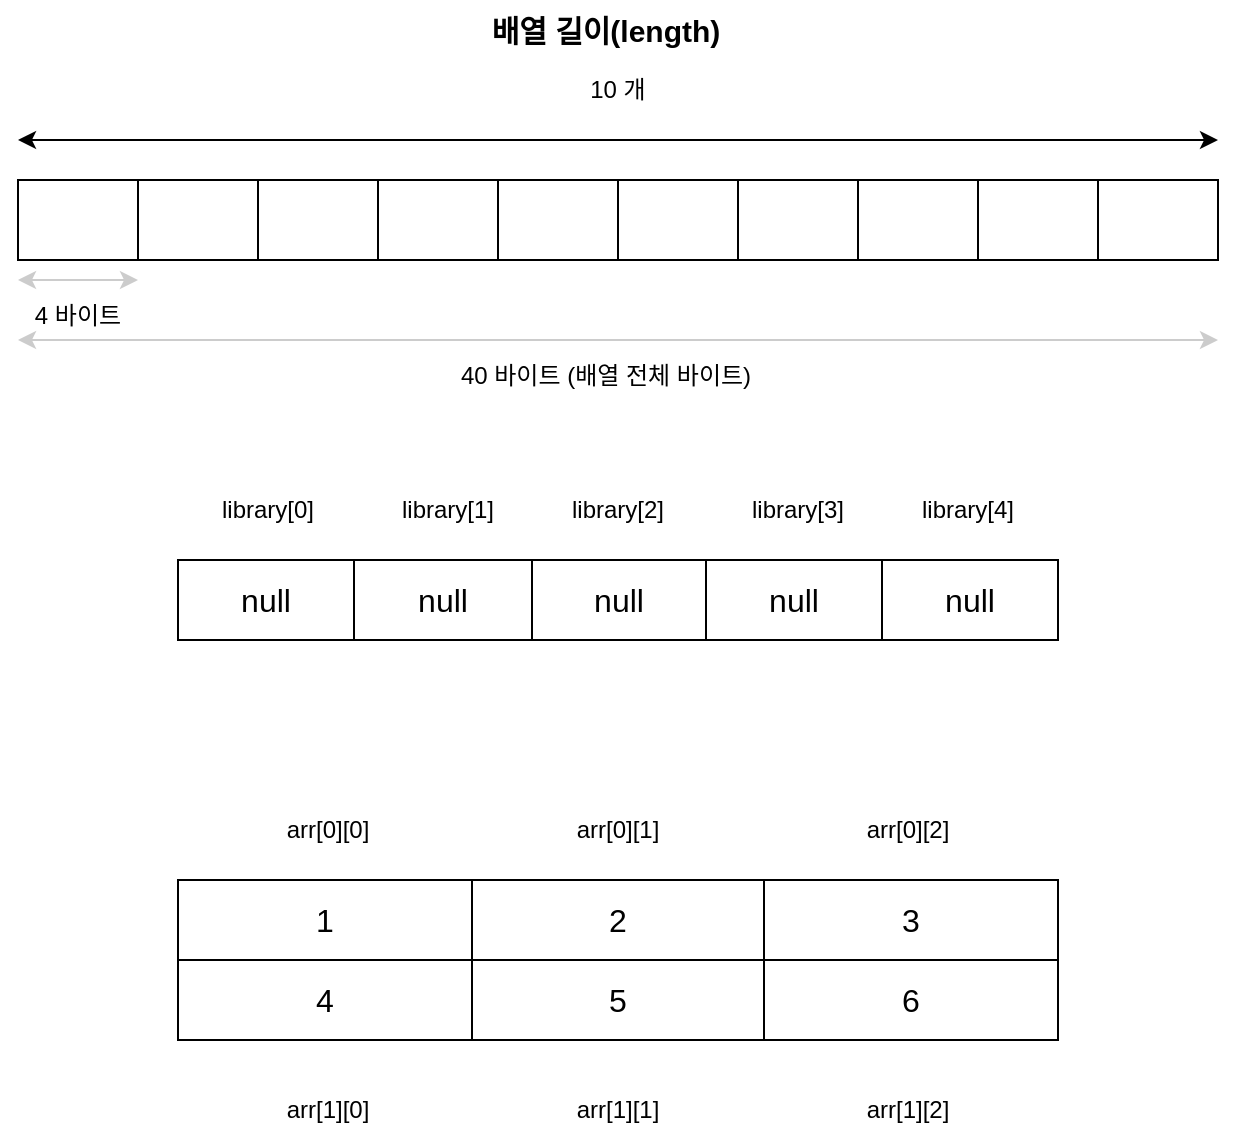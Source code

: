 <mxfile version="22.0.2" type="device">
  <diagram name="페이지-1" id="LxDthyqH6iBjdwmtmywA">
    <mxGraphModel dx="1100" dy="809" grid="1" gridSize="10" guides="1" tooltips="1" connect="1" arrows="1" fold="1" page="1" pageScale="1" pageWidth="827" pageHeight="1169" math="0" shadow="0">
      <root>
        <mxCell id="0" />
        <mxCell id="1" parent="0" />
        <mxCell id="ekZ0UK3QLFoGiUCUk67n-57" value="" style="group" vertex="1" connectable="0" parent="1">
          <mxGeometry x="120" width="600" height="203" as="geometry" />
        </mxCell>
        <mxCell id="ekZ0UK3QLFoGiUCUk67n-1" value="" style="shape=table;startSize=0;container=1;collapsible=0;childLayout=tableLayout;fontSize=16;" vertex="1" parent="ekZ0UK3QLFoGiUCUk67n-57">
          <mxGeometry y="90" width="600" height="40" as="geometry" />
        </mxCell>
        <mxCell id="ekZ0UK3QLFoGiUCUk67n-2" value="" style="shape=tableRow;horizontal=0;startSize=0;swimlaneHead=0;swimlaneBody=0;strokeColor=inherit;top=0;left=0;bottom=0;right=0;collapsible=0;dropTarget=0;fillColor=none;points=[[0,0.5],[1,0.5]];portConstraint=eastwest;fontSize=16;" vertex="1" parent="ekZ0UK3QLFoGiUCUk67n-1">
          <mxGeometry width="600" height="40" as="geometry" />
        </mxCell>
        <mxCell id="ekZ0UK3QLFoGiUCUk67n-3" value="" style="shape=partialRectangle;html=1;whiteSpace=wrap;connectable=0;strokeColor=inherit;overflow=hidden;fillColor=none;top=0;left=0;bottom=0;right=0;pointerEvents=1;fontSize=16;" vertex="1" parent="ekZ0UK3QLFoGiUCUk67n-2">
          <mxGeometry width="60" height="40" as="geometry">
            <mxRectangle width="60" height="40" as="alternateBounds" />
          </mxGeometry>
        </mxCell>
        <mxCell id="ekZ0UK3QLFoGiUCUk67n-4" value="" style="shape=partialRectangle;html=1;whiteSpace=wrap;connectable=0;strokeColor=inherit;overflow=hidden;fillColor=none;top=0;left=0;bottom=0;right=0;pointerEvents=1;fontSize=16;" vertex="1" parent="ekZ0UK3QLFoGiUCUk67n-2">
          <mxGeometry x="60" width="60" height="40" as="geometry">
            <mxRectangle width="60" height="40" as="alternateBounds" />
          </mxGeometry>
        </mxCell>
        <mxCell id="ekZ0UK3QLFoGiUCUk67n-5" value="" style="shape=partialRectangle;html=1;whiteSpace=wrap;connectable=0;strokeColor=inherit;overflow=hidden;fillColor=none;top=0;left=0;bottom=0;right=0;pointerEvents=1;fontSize=16;" vertex="1" parent="ekZ0UK3QLFoGiUCUk67n-2">
          <mxGeometry x="120" width="60" height="40" as="geometry">
            <mxRectangle width="60" height="40" as="alternateBounds" />
          </mxGeometry>
        </mxCell>
        <mxCell id="ekZ0UK3QLFoGiUCUk67n-14" style="shape=partialRectangle;html=1;whiteSpace=wrap;connectable=0;strokeColor=inherit;overflow=hidden;fillColor=none;top=0;left=0;bottom=0;right=0;pointerEvents=1;fontSize=16;" vertex="1" parent="ekZ0UK3QLFoGiUCUk67n-2">
          <mxGeometry x="180" width="60" height="40" as="geometry">
            <mxRectangle width="60" height="40" as="alternateBounds" />
          </mxGeometry>
        </mxCell>
        <mxCell id="ekZ0UK3QLFoGiUCUk67n-15" style="shape=partialRectangle;html=1;whiteSpace=wrap;connectable=0;strokeColor=inherit;overflow=hidden;fillColor=none;top=0;left=0;bottom=0;right=0;pointerEvents=1;fontSize=16;" vertex="1" parent="ekZ0UK3QLFoGiUCUk67n-2">
          <mxGeometry x="240" width="60" height="40" as="geometry">
            <mxRectangle width="60" height="40" as="alternateBounds" />
          </mxGeometry>
        </mxCell>
        <mxCell id="ekZ0UK3QLFoGiUCUk67n-16" style="shape=partialRectangle;html=1;whiteSpace=wrap;connectable=0;strokeColor=inherit;overflow=hidden;fillColor=none;top=0;left=0;bottom=0;right=0;pointerEvents=1;fontSize=16;" vertex="1" parent="ekZ0UK3QLFoGiUCUk67n-2">
          <mxGeometry x="300" width="60" height="40" as="geometry">
            <mxRectangle width="60" height="40" as="alternateBounds" />
          </mxGeometry>
        </mxCell>
        <mxCell id="ekZ0UK3QLFoGiUCUk67n-17" style="shape=partialRectangle;html=1;whiteSpace=wrap;connectable=0;strokeColor=inherit;overflow=hidden;fillColor=none;top=0;left=0;bottom=0;right=0;pointerEvents=1;fontSize=16;" vertex="1" parent="ekZ0UK3QLFoGiUCUk67n-2">
          <mxGeometry x="360" width="60" height="40" as="geometry">
            <mxRectangle width="60" height="40" as="alternateBounds" />
          </mxGeometry>
        </mxCell>
        <mxCell id="ekZ0UK3QLFoGiUCUk67n-18" style="shape=partialRectangle;html=1;whiteSpace=wrap;connectable=0;strokeColor=inherit;overflow=hidden;fillColor=none;top=0;left=0;bottom=0;right=0;pointerEvents=1;fontSize=16;" vertex="1" parent="ekZ0UK3QLFoGiUCUk67n-2">
          <mxGeometry x="420" width="60" height="40" as="geometry">
            <mxRectangle width="60" height="40" as="alternateBounds" />
          </mxGeometry>
        </mxCell>
        <mxCell id="ekZ0UK3QLFoGiUCUk67n-19" style="shape=partialRectangle;html=1;whiteSpace=wrap;connectable=0;strokeColor=inherit;overflow=hidden;fillColor=none;top=0;left=0;bottom=0;right=0;pointerEvents=1;fontSize=16;" vertex="1" parent="ekZ0UK3QLFoGiUCUk67n-2">
          <mxGeometry x="480" width="60" height="40" as="geometry">
            <mxRectangle width="60" height="40" as="alternateBounds" />
          </mxGeometry>
        </mxCell>
        <mxCell id="ekZ0UK3QLFoGiUCUk67n-20" style="shape=partialRectangle;html=1;whiteSpace=wrap;connectable=0;strokeColor=inherit;overflow=hidden;fillColor=none;top=0;left=0;bottom=0;right=0;pointerEvents=1;fontSize=16;" vertex="1" parent="ekZ0UK3QLFoGiUCUk67n-2">
          <mxGeometry x="540" width="60" height="40" as="geometry">
            <mxRectangle width="60" height="40" as="alternateBounds" />
          </mxGeometry>
        </mxCell>
        <mxCell id="ekZ0UK3QLFoGiUCUk67n-21" value="" style="endArrow=classic;startArrow=classic;html=1;rounded=0;" edge="1" parent="ekZ0UK3QLFoGiUCUk67n-57">
          <mxGeometry width="50" height="50" relative="1" as="geometry">
            <mxPoint y="70" as="sourcePoint" />
            <mxPoint x="600" y="70" as="targetPoint" />
          </mxGeometry>
        </mxCell>
        <mxCell id="ekZ0UK3QLFoGiUCUk67n-22" value="&lt;font style=&quot;font-size: 15px;&quot;&gt;&lt;b&gt;배열 길이(length)&lt;/b&gt;&lt;/font&gt;" style="text;html=1;strokeColor=none;fillColor=none;align=center;verticalAlign=middle;whiteSpace=wrap;rounded=0;" vertex="1" parent="ekZ0UK3QLFoGiUCUk67n-57">
          <mxGeometry x="214" width="160" height="30" as="geometry" />
        </mxCell>
        <mxCell id="ekZ0UK3QLFoGiUCUk67n-24" value="10 개" style="text;html=1;strokeColor=none;fillColor=none;align=center;verticalAlign=middle;whiteSpace=wrap;rounded=0;" vertex="1" parent="ekZ0UK3QLFoGiUCUk67n-57">
          <mxGeometry x="270" y="30" width="60" height="30" as="geometry" />
        </mxCell>
        <mxCell id="ekZ0UK3QLFoGiUCUk67n-26" value="" style="endArrow=classic;startArrow=classic;html=1;rounded=0;strokeColor=#CCCCCC;" edge="1" parent="ekZ0UK3QLFoGiUCUk67n-57">
          <mxGeometry width="50" height="50" relative="1" as="geometry">
            <mxPoint y="140" as="sourcePoint" />
            <mxPoint x="60" y="140" as="targetPoint" />
          </mxGeometry>
        </mxCell>
        <mxCell id="ekZ0UK3QLFoGiUCUk67n-27" value="4 바이트" style="text;html=1;strokeColor=none;fillColor=none;align=center;verticalAlign=middle;whiteSpace=wrap;rounded=0;" vertex="1" parent="ekZ0UK3QLFoGiUCUk67n-57">
          <mxGeometry y="143" width="60" height="30" as="geometry" />
        </mxCell>
        <mxCell id="ekZ0UK3QLFoGiUCUk67n-28" value="" style="endArrow=classic;startArrow=classic;html=1;rounded=0;strokeColor=#CCCCCC;" edge="1" parent="ekZ0UK3QLFoGiUCUk67n-57">
          <mxGeometry width="50" height="50" relative="1" as="geometry">
            <mxPoint y="170" as="sourcePoint" />
            <mxPoint x="600" y="170" as="targetPoint" />
          </mxGeometry>
        </mxCell>
        <mxCell id="ekZ0UK3QLFoGiUCUk67n-29" value="40 바이트 (배열 전체 바이트)" style="text;html=1;strokeColor=none;fillColor=none;align=center;verticalAlign=middle;whiteSpace=wrap;rounded=0;" vertex="1" parent="ekZ0UK3QLFoGiUCUk67n-57">
          <mxGeometry x="206" y="173" width="176" height="30" as="geometry" />
        </mxCell>
        <mxCell id="ekZ0UK3QLFoGiUCUk67n-58" value="" style="group" vertex="1" connectable="0" parent="1">
          <mxGeometry x="200" y="240" width="440" height="80" as="geometry" />
        </mxCell>
        <mxCell id="ekZ0UK3QLFoGiUCUk67n-36" value="" style="shape=table;startSize=0;container=1;collapsible=0;childLayout=tableLayout;fontSize=16;" vertex="1" parent="ekZ0UK3QLFoGiUCUk67n-58">
          <mxGeometry y="40" width="440" height="40" as="geometry" />
        </mxCell>
        <mxCell id="ekZ0UK3QLFoGiUCUk67n-37" value="" style="shape=tableRow;horizontal=0;startSize=0;swimlaneHead=0;swimlaneBody=0;strokeColor=inherit;top=0;left=0;bottom=0;right=0;collapsible=0;dropTarget=0;fillColor=none;points=[[0,0.5],[1,0.5]];portConstraint=eastwest;fontSize=16;" vertex="1" parent="ekZ0UK3QLFoGiUCUk67n-36">
          <mxGeometry width="440" height="40" as="geometry" />
        </mxCell>
        <mxCell id="ekZ0UK3QLFoGiUCUk67n-38" value="null" style="shape=partialRectangle;html=1;whiteSpace=wrap;connectable=0;strokeColor=inherit;overflow=hidden;fillColor=none;top=0;left=0;bottom=0;right=0;pointerEvents=1;fontSize=16;" vertex="1" parent="ekZ0UK3QLFoGiUCUk67n-37">
          <mxGeometry width="88" height="40" as="geometry">
            <mxRectangle width="88" height="40" as="alternateBounds" />
          </mxGeometry>
        </mxCell>
        <mxCell id="ekZ0UK3QLFoGiUCUk67n-39" value="null" style="shape=partialRectangle;html=1;whiteSpace=wrap;connectable=0;strokeColor=inherit;overflow=hidden;fillColor=none;top=0;left=0;bottom=0;right=0;pointerEvents=1;fontSize=16;" vertex="1" parent="ekZ0UK3QLFoGiUCUk67n-37">
          <mxGeometry x="88" width="89" height="40" as="geometry">
            <mxRectangle width="89" height="40" as="alternateBounds" />
          </mxGeometry>
        </mxCell>
        <mxCell id="ekZ0UK3QLFoGiUCUk67n-40" value="null" style="shape=partialRectangle;html=1;whiteSpace=wrap;connectable=0;strokeColor=inherit;overflow=hidden;fillColor=none;top=0;left=0;bottom=0;right=0;pointerEvents=1;fontSize=16;" vertex="1" parent="ekZ0UK3QLFoGiUCUk67n-37">
          <mxGeometry x="177" width="87" height="40" as="geometry">
            <mxRectangle width="87" height="40" as="alternateBounds" />
          </mxGeometry>
        </mxCell>
        <mxCell id="ekZ0UK3QLFoGiUCUk67n-49" value="null" style="shape=partialRectangle;html=1;whiteSpace=wrap;connectable=0;strokeColor=inherit;overflow=hidden;fillColor=none;top=0;left=0;bottom=0;right=0;pointerEvents=1;fontSize=16;" vertex="1" parent="ekZ0UK3QLFoGiUCUk67n-37">
          <mxGeometry x="264" width="88" height="40" as="geometry">
            <mxRectangle width="88" height="40" as="alternateBounds" />
          </mxGeometry>
        </mxCell>
        <mxCell id="ekZ0UK3QLFoGiUCUk67n-50" value="null" style="shape=partialRectangle;html=1;whiteSpace=wrap;connectable=0;strokeColor=inherit;overflow=hidden;fillColor=none;top=0;left=0;bottom=0;right=0;pointerEvents=1;fontSize=16;" vertex="1" parent="ekZ0UK3QLFoGiUCUk67n-37">
          <mxGeometry x="352" width="88" height="40" as="geometry">
            <mxRectangle width="88" height="40" as="alternateBounds" />
          </mxGeometry>
        </mxCell>
        <mxCell id="ekZ0UK3QLFoGiUCUk67n-51" value="library[0]" style="text;html=1;strokeColor=none;fillColor=none;align=center;verticalAlign=middle;whiteSpace=wrap;rounded=0;" vertex="1" parent="ekZ0UK3QLFoGiUCUk67n-58">
          <mxGeometry width="90" height="30" as="geometry" />
        </mxCell>
        <mxCell id="ekZ0UK3QLFoGiUCUk67n-52" value="library[1]" style="text;html=1;strokeColor=none;fillColor=none;align=center;verticalAlign=middle;whiteSpace=wrap;rounded=0;" vertex="1" parent="ekZ0UK3QLFoGiUCUk67n-58">
          <mxGeometry x="90" width="90" height="30" as="geometry" />
        </mxCell>
        <mxCell id="ekZ0UK3QLFoGiUCUk67n-54" value="library[2]" style="text;html=1;strokeColor=none;fillColor=none;align=center;verticalAlign=middle;whiteSpace=wrap;rounded=0;" vertex="1" parent="ekZ0UK3QLFoGiUCUk67n-58">
          <mxGeometry x="175" width="90" height="30" as="geometry" />
        </mxCell>
        <mxCell id="ekZ0UK3QLFoGiUCUk67n-55" value="library[3]" style="text;html=1;strokeColor=none;fillColor=none;align=center;verticalAlign=middle;whiteSpace=wrap;rounded=0;" vertex="1" parent="ekZ0UK3QLFoGiUCUk67n-58">
          <mxGeometry x="265" width="90" height="30" as="geometry" />
        </mxCell>
        <mxCell id="ekZ0UK3QLFoGiUCUk67n-56" value="library[4]" style="text;html=1;strokeColor=none;fillColor=none;align=center;verticalAlign=middle;whiteSpace=wrap;rounded=0;" vertex="1" parent="ekZ0UK3QLFoGiUCUk67n-58">
          <mxGeometry x="350" width="90" height="30" as="geometry" />
        </mxCell>
        <mxCell id="ekZ0UK3QLFoGiUCUk67n-59" value="" style="shape=table;startSize=0;container=1;collapsible=0;childLayout=tableLayout;fontSize=16;" vertex="1" parent="1">
          <mxGeometry x="200" y="440" width="440" height="80" as="geometry" />
        </mxCell>
        <mxCell id="ekZ0UK3QLFoGiUCUk67n-60" value="" style="shape=tableRow;horizontal=0;startSize=0;swimlaneHead=0;swimlaneBody=0;strokeColor=inherit;top=0;left=0;bottom=0;right=0;collapsible=0;dropTarget=0;fillColor=none;points=[[0,0.5],[1,0.5]];portConstraint=eastwest;fontSize=16;" vertex="1" parent="ekZ0UK3QLFoGiUCUk67n-59">
          <mxGeometry width="440" height="40" as="geometry" />
        </mxCell>
        <mxCell id="ekZ0UK3QLFoGiUCUk67n-61" value="1" style="shape=partialRectangle;html=1;whiteSpace=wrap;connectable=0;strokeColor=inherit;overflow=hidden;fillColor=none;top=0;left=0;bottom=0;right=0;pointerEvents=1;fontSize=16;" vertex="1" parent="ekZ0UK3QLFoGiUCUk67n-60">
          <mxGeometry width="147" height="40" as="geometry">
            <mxRectangle width="147" height="40" as="alternateBounds" />
          </mxGeometry>
        </mxCell>
        <mxCell id="ekZ0UK3QLFoGiUCUk67n-62" value="2" style="shape=partialRectangle;html=1;whiteSpace=wrap;connectable=0;strokeColor=inherit;overflow=hidden;fillColor=none;top=0;left=0;bottom=0;right=0;pointerEvents=1;fontSize=16;" vertex="1" parent="ekZ0UK3QLFoGiUCUk67n-60">
          <mxGeometry x="147" width="146" height="40" as="geometry">
            <mxRectangle width="146" height="40" as="alternateBounds" />
          </mxGeometry>
        </mxCell>
        <mxCell id="ekZ0UK3QLFoGiUCUk67n-63" value="3" style="shape=partialRectangle;html=1;whiteSpace=wrap;connectable=0;strokeColor=inherit;overflow=hidden;fillColor=none;top=0;left=0;bottom=0;right=0;pointerEvents=1;fontSize=16;" vertex="1" parent="ekZ0UK3QLFoGiUCUk67n-60">
          <mxGeometry x="293" width="147" height="40" as="geometry">
            <mxRectangle width="147" height="40" as="alternateBounds" />
          </mxGeometry>
        </mxCell>
        <mxCell id="ekZ0UK3QLFoGiUCUk67n-64" value="" style="shape=tableRow;horizontal=0;startSize=0;swimlaneHead=0;swimlaneBody=0;strokeColor=inherit;top=0;left=0;bottom=0;right=0;collapsible=0;dropTarget=0;fillColor=none;points=[[0,0.5],[1,0.5]];portConstraint=eastwest;fontSize=16;" vertex="1" parent="ekZ0UK3QLFoGiUCUk67n-59">
          <mxGeometry y="40" width="440" height="40" as="geometry" />
        </mxCell>
        <mxCell id="ekZ0UK3QLFoGiUCUk67n-65" value="4" style="shape=partialRectangle;html=1;whiteSpace=wrap;connectable=0;strokeColor=inherit;overflow=hidden;fillColor=none;top=0;left=0;bottom=0;right=0;pointerEvents=1;fontSize=16;" vertex="1" parent="ekZ0UK3QLFoGiUCUk67n-64">
          <mxGeometry width="147" height="40" as="geometry">
            <mxRectangle width="147" height="40" as="alternateBounds" />
          </mxGeometry>
        </mxCell>
        <mxCell id="ekZ0UK3QLFoGiUCUk67n-66" value="5" style="shape=partialRectangle;html=1;whiteSpace=wrap;connectable=0;strokeColor=inherit;overflow=hidden;fillColor=none;top=0;left=0;bottom=0;right=0;pointerEvents=1;fontSize=16;" vertex="1" parent="ekZ0UK3QLFoGiUCUk67n-64">
          <mxGeometry x="147" width="146" height="40" as="geometry">
            <mxRectangle width="146" height="40" as="alternateBounds" />
          </mxGeometry>
        </mxCell>
        <mxCell id="ekZ0UK3QLFoGiUCUk67n-67" value="6" style="shape=partialRectangle;html=1;whiteSpace=wrap;connectable=0;strokeColor=inherit;overflow=hidden;fillColor=none;top=0;left=0;bottom=0;right=0;pointerEvents=1;fontSize=16;" vertex="1" parent="ekZ0UK3QLFoGiUCUk67n-64">
          <mxGeometry x="293" width="147" height="40" as="geometry">
            <mxRectangle width="147" height="40" as="alternateBounds" />
          </mxGeometry>
        </mxCell>
        <mxCell id="ekZ0UK3QLFoGiUCUk67n-80" value="arr[0][0]" style="text;html=1;strokeColor=none;fillColor=none;align=center;verticalAlign=middle;whiteSpace=wrap;rounded=0;" vertex="1" parent="1">
          <mxGeometry x="200" y="400" width="150" height="30" as="geometry" />
        </mxCell>
        <mxCell id="ekZ0UK3QLFoGiUCUk67n-81" value="arr[0][1]" style="text;html=1;strokeColor=none;fillColor=none;align=center;verticalAlign=middle;whiteSpace=wrap;rounded=0;" vertex="1" parent="1">
          <mxGeometry x="345" y="400" width="150" height="30" as="geometry" />
        </mxCell>
        <mxCell id="ekZ0UK3QLFoGiUCUk67n-82" value="arr[0][2]" style="text;html=1;strokeColor=none;fillColor=none;align=center;verticalAlign=middle;whiteSpace=wrap;rounded=0;" vertex="1" parent="1">
          <mxGeometry x="490" y="400" width="150" height="30" as="geometry" />
        </mxCell>
        <mxCell id="ekZ0UK3QLFoGiUCUk67n-83" value="arr[1][0]" style="text;html=1;strokeColor=none;fillColor=none;align=center;verticalAlign=middle;whiteSpace=wrap;rounded=0;" vertex="1" parent="1">
          <mxGeometry x="200" y="540" width="150" height="30" as="geometry" />
        </mxCell>
        <mxCell id="ekZ0UK3QLFoGiUCUk67n-84" value="arr[1][1]" style="text;html=1;strokeColor=none;fillColor=none;align=center;verticalAlign=middle;whiteSpace=wrap;rounded=0;" vertex="1" parent="1">
          <mxGeometry x="345" y="540" width="150" height="30" as="geometry" />
        </mxCell>
        <mxCell id="ekZ0UK3QLFoGiUCUk67n-85" value="arr[1][2]" style="text;html=1;strokeColor=none;fillColor=none;align=center;verticalAlign=middle;whiteSpace=wrap;rounded=0;" vertex="1" parent="1">
          <mxGeometry x="490" y="540" width="150" height="30" as="geometry" />
        </mxCell>
      </root>
    </mxGraphModel>
  </diagram>
</mxfile>
